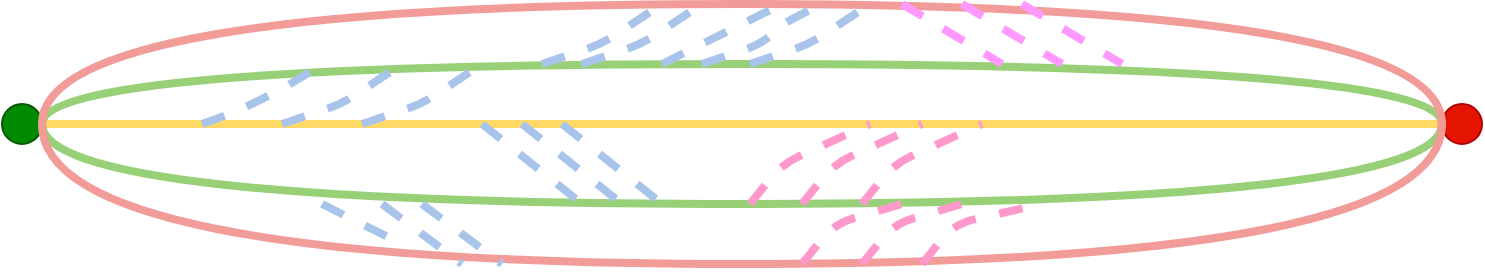 <mxfile version="14.3.1" type="github">
  <diagram id="R5AzWyoVM0gvngbLf0Ff" name="Page-1">
    <mxGraphModel dx="934" dy="534" grid="1" gridSize="10" guides="1" tooltips="1" connect="1" arrows="1" fold="1" page="1" pageScale="1" pageWidth="827" pageHeight="1169" math="0" shadow="0">
      <root>
        <mxCell id="0" />
        <mxCell id="1" parent="0" />
        <mxCell id="7LocjaoCJL9czbbwL-ek-1" value="" style="ellipse;whiteSpace=wrap;html=1;aspect=fixed;fillColor=#008a00;strokeColor=#005700;fontColor=#ffffff;" vertex="1" parent="1">
          <mxGeometry x="40" y="430" width="20" height="20" as="geometry" />
        </mxCell>
        <mxCell id="7LocjaoCJL9czbbwL-ek-2" value="" style="ellipse;whiteSpace=wrap;html=1;aspect=fixed;fillColor=#e51400;strokeColor=#B20000;fontColor=#ffffff;" vertex="1" parent="1">
          <mxGeometry x="760" y="430" width="20" height="20" as="geometry" />
        </mxCell>
        <mxCell id="7LocjaoCJL9czbbwL-ek-3" value="" style="endArrow=none;html=1;exitX=1;exitY=0.5;exitDx=0;exitDy=0;entryX=0;entryY=0.5;entryDx=0;entryDy=0;strokeColor=#FFD966;rounded=0;endSize=6;jumpSize=16;strokeWidth=4;" edge="1" parent="1" source="7LocjaoCJL9czbbwL-ek-1" target="7LocjaoCJL9czbbwL-ek-2">
          <mxGeometry width="50" height="50" relative="1" as="geometry">
            <mxPoint x="390" y="470" as="sourcePoint" />
            <mxPoint x="440" y="420" as="targetPoint" />
          </mxGeometry>
        </mxCell>
        <mxCell id="7LocjaoCJL9czbbwL-ek-4" value="" style="endArrow=none;html=1;strokeWidth=4;edgeStyle=orthogonalEdgeStyle;curved=1;entryX=0;entryY=0.5;entryDx=0;entryDy=0;strokeColor=#97D077;" edge="1" parent="1" target="7LocjaoCJL9czbbwL-ek-2">
          <mxGeometry width="50" height="50" relative="1" as="geometry">
            <mxPoint x="60" y="440" as="sourcePoint" />
            <mxPoint x="440" y="420" as="targetPoint" />
            <Array as="points">
              <mxPoint x="60" y="410" />
              <mxPoint x="760" y="410" />
            </Array>
          </mxGeometry>
        </mxCell>
        <mxCell id="7LocjaoCJL9czbbwL-ek-5" value="" style="endArrow=none;html=1;strokeWidth=4;edgeStyle=orthogonalEdgeStyle;curved=1;entryX=0;entryY=0.5;entryDx=0;entryDy=0;strokeColor=#97D077;exitX=1;exitY=0.5;exitDx=0;exitDy=0;" edge="1" parent="1" source="7LocjaoCJL9czbbwL-ek-1" target="7LocjaoCJL9czbbwL-ek-2">
          <mxGeometry width="50" height="50" relative="1" as="geometry">
            <mxPoint x="70" y="510" as="sourcePoint" />
            <mxPoint x="770" y="510" as="targetPoint" />
            <Array as="points">
              <mxPoint x="60" y="480" />
              <mxPoint x="760" y="480" />
            </Array>
          </mxGeometry>
        </mxCell>
        <mxCell id="7LocjaoCJL9czbbwL-ek-6" value="" style="endArrow=none;html=1;strokeWidth=4;edgeStyle=orthogonalEdgeStyle;curved=1;entryX=0;entryY=0.5;entryDx=0;entryDy=0;strokeColor=#F19C99;" edge="1" parent="1">
          <mxGeometry width="50" height="50" relative="1" as="geometry">
            <mxPoint x="60" y="440" as="sourcePoint" />
            <mxPoint x="760" y="440" as="targetPoint" />
            <Array as="points">
              <mxPoint x="60" y="380" />
              <mxPoint x="760" y="380" />
            </Array>
          </mxGeometry>
        </mxCell>
        <mxCell id="7LocjaoCJL9czbbwL-ek-7" value="" style="endArrow=none;html=1;strokeWidth=4;edgeStyle=orthogonalEdgeStyle;curved=1;entryX=0;entryY=0.5;entryDx=0;entryDy=0;exitX=1;exitY=0.5;exitDx=0;exitDy=0;strokeColor=#F19C99;" edge="1" parent="1">
          <mxGeometry width="50" height="50" relative="1" as="geometry">
            <mxPoint x="59.97" y="440" as="sourcePoint" />
            <mxPoint x="759.97" y="440" as="targetPoint" />
            <Array as="points">
              <mxPoint x="60" y="510" />
              <mxPoint x="760" y="510" />
            </Array>
          </mxGeometry>
        </mxCell>
        <mxCell id="7LocjaoCJL9czbbwL-ek-8" value="" style="endArrow=none;dashed=1;html=1;strokeWidth=4;strokeColor=#A9C4EB;jumpSize=3;jumpStyle=gap;curved=1;" edge="1" parent="1">
          <mxGeometry width="50" height="50" relative="1" as="geometry">
            <mxPoint x="140" y="440" as="sourcePoint" />
            <mxPoint x="200" y="410" as="targetPoint" />
            <Array as="points">
              <mxPoint x="170" y="430" />
            </Array>
          </mxGeometry>
        </mxCell>
        <mxCell id="7LocjaoCJL9czbbwL-ek-9" value="" style="endArrow=none;dashed=1;html=1;strokeWidth=4;strokeColor=#A9C4EB;" edge="1" parent="1">
          <mxGeometry width="50" height="50" relative="1" as="geometry">
            <mxPoint x="180" y="440" as="sourcePoint" />
            <mxPoint x="240" y="410" as="targetPoint" />
            <Array as="points">
              <mxPoint x="210" y="430" />
            </Array>
          </mxGeometry>
        </mxCell>
        <mxCell id="7LocjaoCJL9czbbwL-ek-10" value="" style="endArrow=none;dashed=1;html=1;strokeWidth=4;strokeColor=#A9C4EB;" edge="1" parent="1">
          <mxGeometry width="50" height="50" relative="1" as="geometry">
            <mxPoint x="220" y="440" as="sourcePoint" />
            <mxPoint x="280" y="410" as="targetPoint" />
            <Array as="points">
              <mxPoint x="250" y="430" />
            </Array>
          </mxGeometry>
        </mxCell>
        <mxCell id="7LocjaoCJL9czbbwL-ek-11" value="" style="endArrow=none;dashed=1;html=1;strokeWidth=4;strokeColor=#A9C4EB;" edge="1" parent="1">
          <mxGeometry width="50" height="50" relative="1" as="geometry">
            <mxPoint x="310" y="410" as="sourcePoint" />
            <mxPoint x="370" y="380" as="targetPoint" />
            <Array as="points">
              <mxPoint x="340" y="400" />
            </Array>
          </mxGeometry>
        </mxCell>
        <mxCell id="7LocjaoCJL9czbbwL-ek-12" value="" style="endArrow=none;dashed=1;html=1;strokeWidth=4;strokeColor=#A9C4EB;" edge="1" parent="1">
          <mxGeometry width="50" height="50" relative="1" as="geometry">
            <mxPoint x="330" y="410" as="sourcePoint" />
            <mxPoint x="390" y="380" as="targetPoint" />
            <Array as="points">
              <mxPoint x="360" y="400" />
            </Array>
          </mxGeometry>
        </mxCell>
        <mxCell id="7LocjaoCJL9czbbwL-ek-13" value="" style="endArrow=none;dashed=1;html=1;strokeWidth=4;strokeColor=#A9C4EB;" edge="1" parent="1">
          <mxGeometry width="50" height="50" relative="1" as="geometry">
            <mxPoint x="370" y="410" as="sourcePoint" />
            <mxPoint x="430" y="380" as="targetPoint" />
            <Array as="points" />
          </mxGeometry>
        </mxCell>
        <mxCell id="7LocjaoCJL9czbbwL-ek-14" value="" style="endArrow=none;dashed=1;html=1;strokeWidth=4;strokeColor=#A9C4EB;" edge="1" parent="1">
          <mxGeometry width="50" height="50" relative="1" as="geometry">
            <mxPoint x="390" y="410" as="sourcePoint" />
            <mxPoint x="450" y="380" as="targetPoint" />
            <Array as="points">
              <mxPoint x="420" y="400" />
              <mxPoint x="430" y="390" />
            </Array>
          </mxGeometry>
        </mxCell>
        <mxCell id="7LocjaoCJL9czbbwL-ek-15" value="" style="endArrow=none;dashed=1;html=1;strokeWidth=4;strokeColor=#A9C4EB;" edge="1" parent="1">
          <mxGeometry width="50" height="50" relative="1" as="geometry">
            <mxPoint x="414" y="410" as="sourcePoint" />
            <mxPoint x="474" y="380" as="targetPoint" />
            <Array as="points">
              <mxPoint x="444" y="400" />
            </Array>
          </mxGeometry>
        </mxCell>
        <mxCell id="7LocjaoCJL9czbbwL-ek-16" value="" style="endArrow=none;dashed=1;html=1;strokeWidth=4;strokeColor=#A9C4EB;" edge="1" parent="1">
          <mxGeometry width="50" height="50" relative="1" as="geometry">
            <mxPoint x="280" y="440" as="sourcePoint" />
            <mxPoint x="330" y="480" as="targetPoint" />
            <Array as="points" />
          </mxGeometry>
        </mxCell>
        <mxCell id="7LocjaoCJL9czbbwL-ek-22" value="" style="endArrow=none;dashed=1;html=1;strokeWidth=4;strokeColor=#A9C4EB;" edge="1" parent="1">
          <mxGeometry width="50" height="50" relative="1" as="geometry">
            <mxPoint x="300" y="440" as="sourcePoint" />
            <mxPoint x="350" y="480" as="targetPoint" />
            <Array as="points" />
          </mxGeometry>
        </mxCell>
        <mxCell id="7LocjaoCJL9czbbwL-ek-23" value="" style="endArrow=none;dashed=1;html=1;strokeWidth=4;strokeColor=#A9C4EB;" edge="1" parent="1">
          <mxGeometry width="50" height="50" relative="1" as="geometry">
            <mxPoint x="320" y="440" as="sourcePoint" />
            <mxPoint x="370" y="480" as="targetPoint" />
            <Array as="points" />
          </mxGeometry>
        </mxCell>
        <mxCell id="7LocjaoCJL9czbbwL-ek-25" value="" style="endArrow=none;dashed=1;html=1;strokeWidth=4;strokeColor=#A9C4EB;" edge="1" parent="1">
          <mxGeometry width="50" height="50" relative="1" as="geometry">
            <mxPoint x="200" y="480" as="sourcePoint" />
            <mxPoint x="240" y="500" as="targetPoint" />
            <Array as="points" />
          </mxGeometry>
        </mxCell>
        <mxCell id="7LocjaoCJL9czbbwL-ek-26" value="" style="endArrow=none;dashed=1;html=1;strokeWidth=4;strokeColor=#A9C4EB;" edge="1" parent="1">
          <mxGeometry width="50" height="50" relative="1" as="geometry">
            <mxPoint x="230" y="480" as="sourcePoint" />
            <mxPoint x="270" y="510" as="targetPoint" />
            <Array as="points" />
          </mxGeometry>
        </mxCell>
        <mxCell id="7LocjaoCJL9czbbwL-ek-27" value="" style="endArrow=none;dashed=1;html=1;strokeWidth=4;strokeColor=#A9C4EB;" edge="1" parent="1">
          <mxGeometry width="50" height="50" relative="1" as="geometry">
            <mxPoint x="250" y="480" as="sourcePoint" />
            <mxPoint x="290" y="510" as="targetPoint" />
            <Array as="points" />
          </mxGeometry>
        </mxCell>
        <mxCell id="7LocjaoCJL9czbbwL-ek-28" value="" style="endArrow=none;dashed=1;html=1;strokeWidth=4;strokeColor=#FF99CC;" edge="1" parent="1">
          <mxGeometry width="50" height="50" relative="1" as="geometry">
            <mxPoint x="414" y="480" as="sourcePoint" />
            <mxPoint x="474" y="440" as="targetPoint" />
            <Array as="points">
              <mxPoint x="430" y="460" />
            </Array>
          </mxGeometry>
        </mxCell>
        <mxCell id="7LocjaoCJL9czbbwL-ek-29" value="" style="endArrow=none;dashed=1;html=1;strokeWidth=4;strokeColor=#FF99CC;" edge="1" parent="1">
          <mxGeometry width="50" height="50" relative="1" as="geometry">
            <mxPoint x="440" y="480" as="sourcePoint" />
            <mxPoint x="500" y="440" as="targetPoint" />
            <Array as="points">
              <mxPoint x="456" y="460" />
            </Array>
          </mxGeometry>
        </mxCell>
        <mxCell id="7LocjaoCJL9czbbwL-ek-30" value="" style="endArrow=none;dashed=1;html=1;strokeWidth=4;strokeColor=#FF99CC;" edge="1" parent="1">
          <mxGeometry width="50" height="50" relative="1" as="geometry">
            <mxPoint x="470" y="480" as="sourcePoint" />
            <mxPoint x="530" y="440" as="targetPoint" />
            <Array as="points">
              <mxPoint x="486" y="460" />
            </Array>
          </mxGeometry>
        </mxCell>
        <mxCell id="7LocjaoCJL9czbbwL-ek-31" value="" style="endArrow=none;dashed=1;html=1;strokeWidth=4;strokeColor=#FF99CC;" edge="1" parent="1">
          <mxGeometry width="50" height="50" relative="1" as="geometry">
            <mxPoint x="440" y="510" as="sourcePoint" />
            <mxPoint x="490" y="480" as="targetPoint" />
            <Array as="points">
              <mxPoint x="456" y="490" />
            </Array>
          </mxGeometry>
        </mxCell>
        <mxCell id="7LocjaoCJL9czbbwL-ek-32" value="" style="endArrow=none;dashed=1;html=1;strokeWidth=4;strokeColor=#FF99CC;" edge="1" parent="1">
          <mxGeometry width="50" height="50" relative="1" as="geometry">
            <mxPoint x="470" y="510" as="sourcePoint" />
            <mxPoint x="520" y="480" as="targetPoint" />
            <Array as="points">
              <mxPoint x="486" y="490" />
            </Array>
          </mxGeometry>
        </mxCell>
        <mxCell id="7LocjaoCJL9czbbwL-ek-33" value="" style="endArrow=none;dashed=1;html=1;strokeWidth=4;strokeColor=#FF99CC;" edge="1" parent="1">
          <mxGeometry width="50" height="50" relative="1" as="geometry">
            <mxPoint x="500" y="510" as="sourcePoint" />
            <mxPoint x="560" y="480" as="targetPoint" />
            <Array as="points">
              <mxPoint x="516" y="490" />
            </Array>
          </mxGeometry>
        </mxCell>
        <mxCell id="7LocjaoCJL9czbbwL-ek-34" value="" style="endArrow=none;dashed=1;html=1;strokeWidth=4;strokeColor=#FF99FF;" edge="1" parent="1">
          <mxGeometry width="50" height="50" relative="1" as="geometry">
            <mxPoint x="490" y="380" as="sourcePoint" />
            <mxPoint x="540" y="410" as="targetPoint" />
            <Array as="points" />
          </mxGeometry>
        </mxCell>
        <mxCell id="7LocjaoCJL9czbbwL-ek-35" value="" style="endArrow=none;dashed=1;html=1;strokeWidth=4;strokeColor=#FF99FF;" edge="1" parent="1">
          <mxGeometry width="50" height="50" relative="1" as="geometry">
            <mxPoint x="520.0" y="380" as="sourcePoint" />
            <mxPoint x="570.0" y="410" as="targetPoint" />
            <Array as="points" />
          </mxGeometry>
        </mxCell>
        <mxCell id="7LocjaoCJL9czbbwL-ek-36" value="" style="endArrow=none;dashed=1;html=1;strokeWidth=4;strokeColor=#FF99FF;" edge="1" parent="1">
          <mxGeometry width="50" height="50" relative="1" as="geometry">
            <mxPoint x="550.0" y="380" as="sourcePoint" />
            <mxPoint x="600.0" y="410" as="targetPoint" />
            <Array as="points" />
          </mxGeometry>
        </mxCell>
      </root>
    </mxGraphModel>
  </diagram>
</mxfile>
